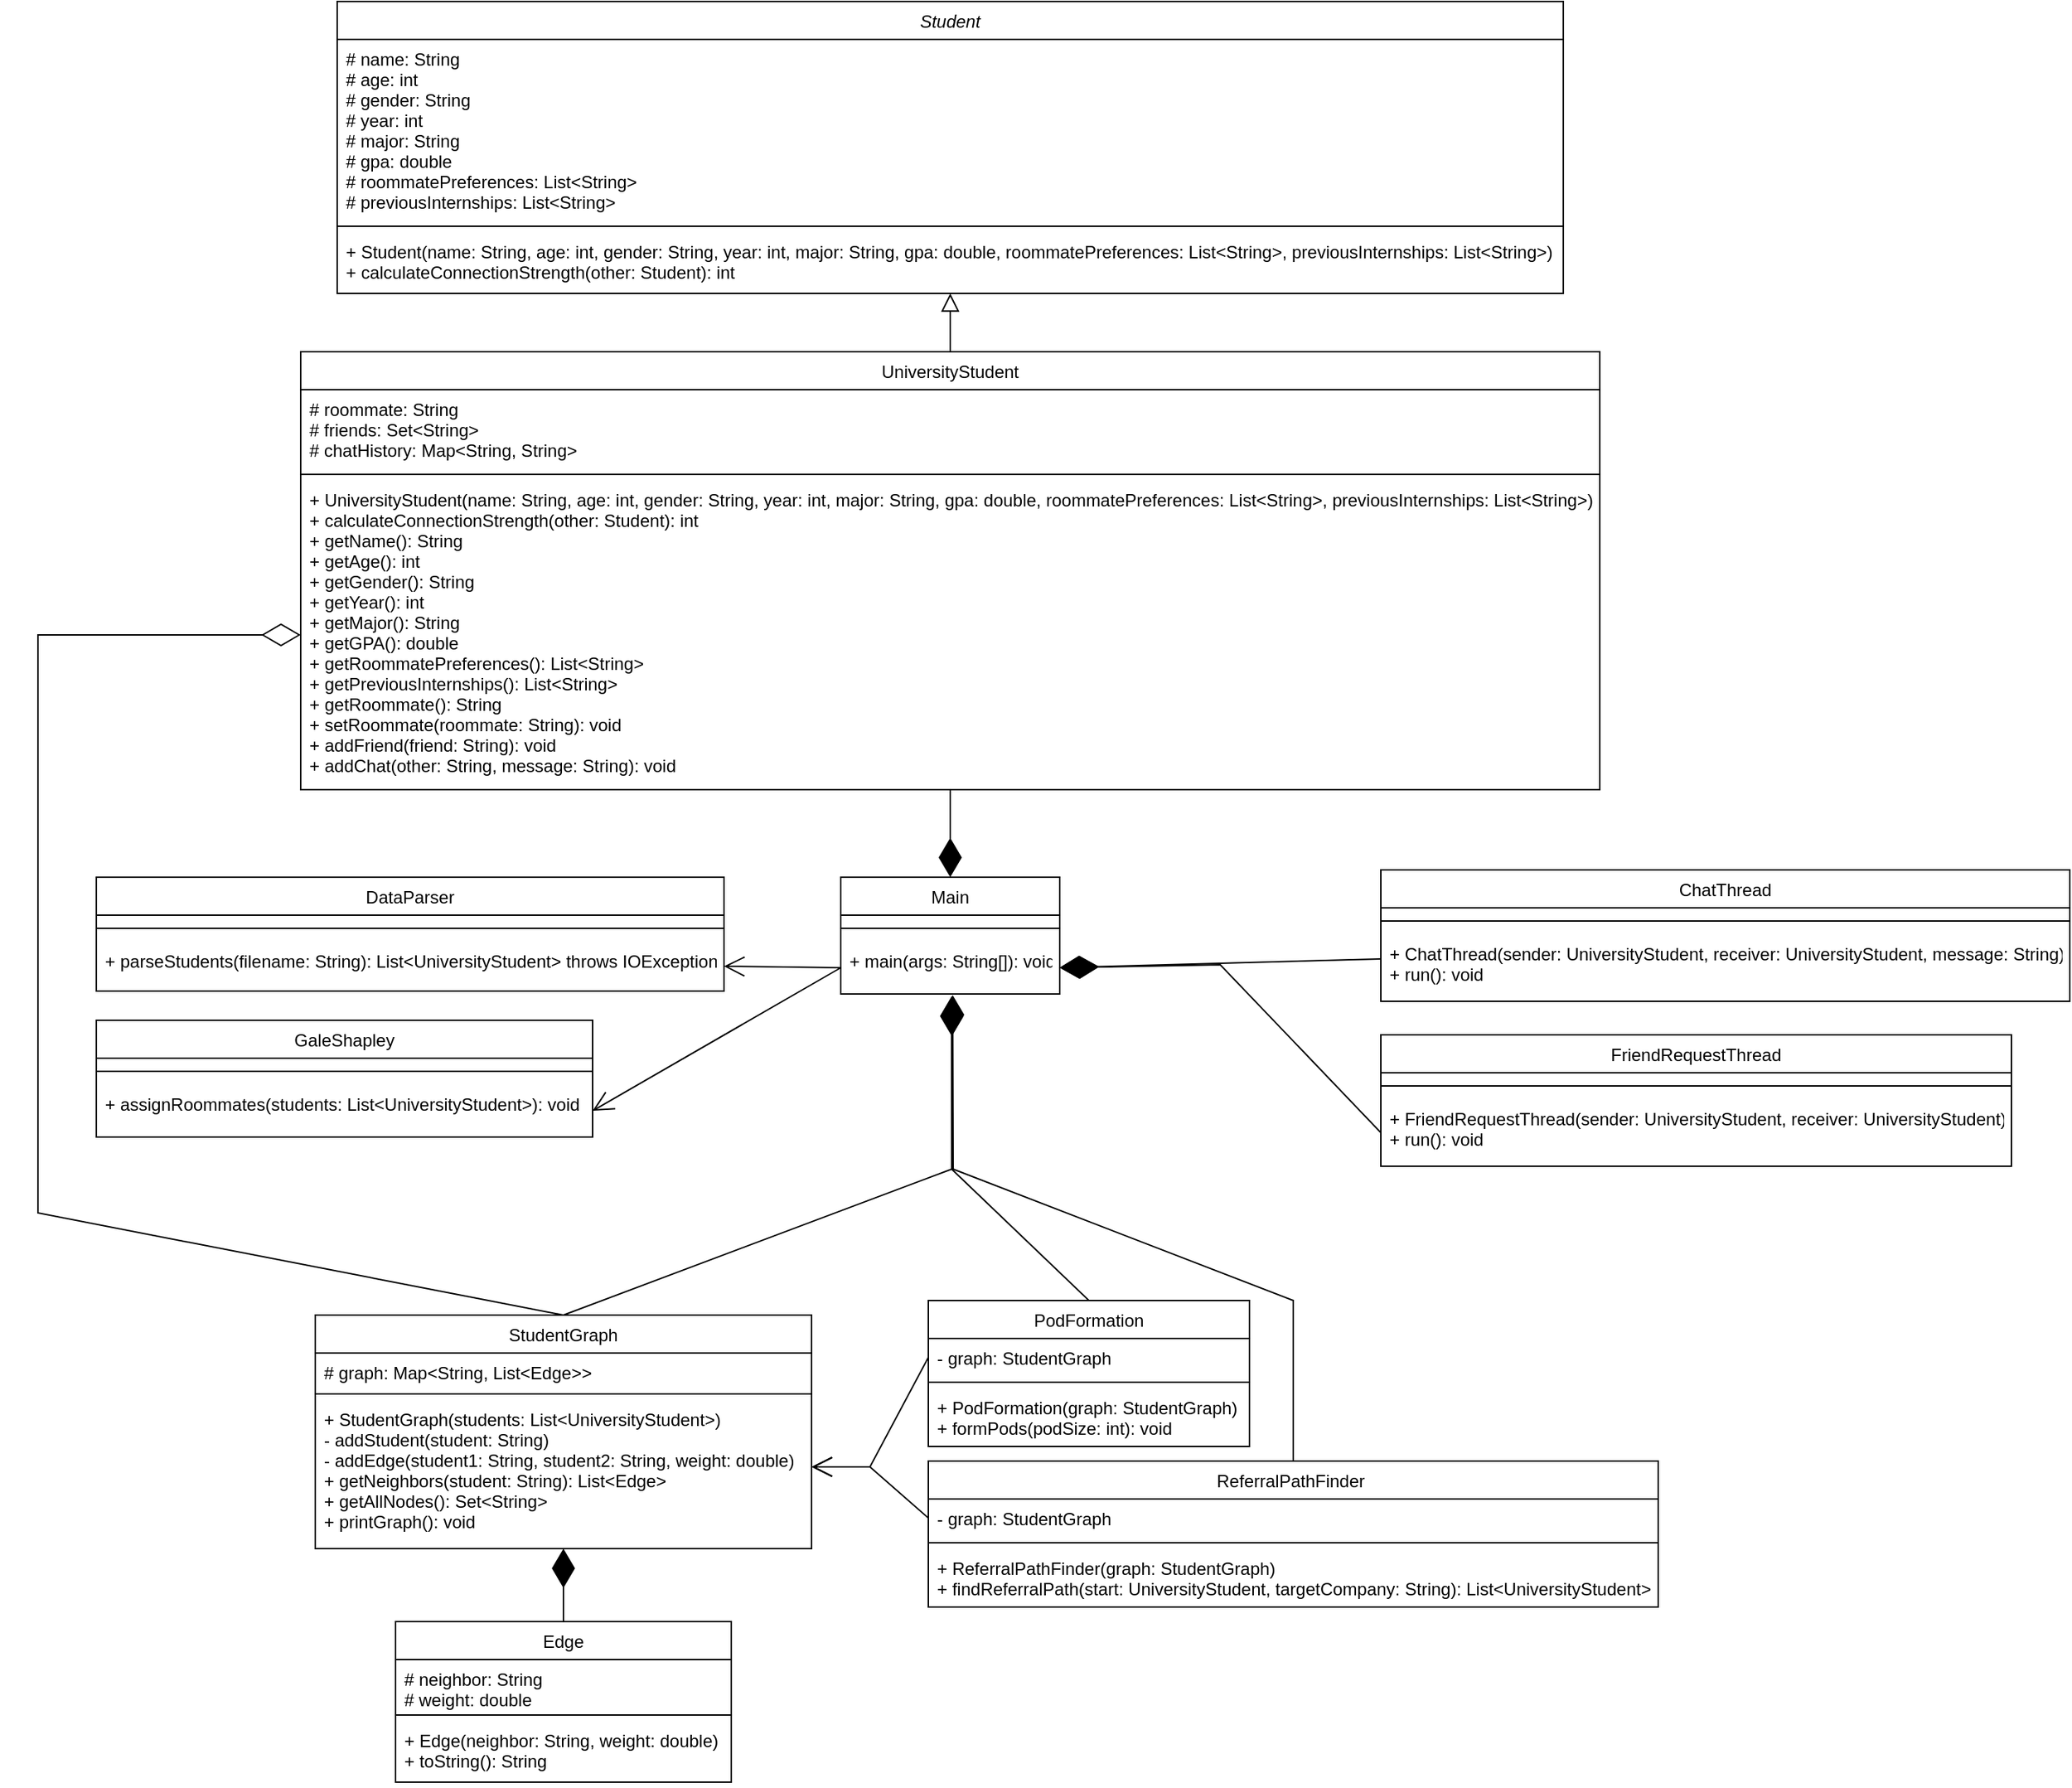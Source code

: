 <mxfile version="24.8.4">
  <diagram id="C5RBs43oDa-KdzZeNtuy" name="Page-1">
    <mxGraphModel dx="3497" dy="1783" grid="1" gridSize="10" guides="1" tooltips="1" connect="1" arrows="1" fold="1" page="1" pageScale="1" pageWidth="827" pageHeight="1169" math="0" shadow="0">
      <root>
        <mxCell id="WIyWlLk6GJQsqaUBKTNV-0" />
        <mxCell id="WIyWlLk6GJQsqaUBKTNV-1" parent="WIyWlLk6GJQsqaUBKTNV-0" />
        <mxCell id="zkfFHV4jXpPFQw0GAbJ--0" value="Student" style="swimlane;fontStyle=2;align=center;verticalAlign=top;childLayout=stackLayout;horizontal=1;startSize=26;horizontalStack=0;resizeParent=1;resizeLast=0;collapsible=1;marginBottom=0;rounded=0;shadow=0;strokeWidth=1;" parent="WIyWlLk6GJQsqaUBKTNV-1" vertex="1">
          <mxGeometry x="345" y="560" width="840" height="200" as="geometry">
            <mxRectangle x="230" y="140" width="160" height="26" as="alternateBounds" />
          </mxGeometry>
        </mxCell>
        <mxCell id="zkfFHV4jXpPFQw0GAbJ--1" value="# name: String&#xa;# age: int&#xa;# gender: String&#xa;# year: int&#xa;# major: String&#xa;# gpa: double&#xa;# roommatePreferences: List&lt;String&gt;&#xa;# previousInternships: List&lt;String&gt;" style="text;align=left;verticalAlign=top;spacingLeft=4;spacingRight=4;overflow=hidden;rotatable=0;points=[[0,0.5],[1,0.5]];portConstraint=eastwest;" parent="zkfFHV4jXpPFQw0GAbJ--0" vertex="1">
          <mxGeometry y="26" width="840" height="124" as="geometry" />
        </mxCell>
        <mxCell id="zkfFHV4jXpPFQw0GAbJ--4" value="" style="line;html=1;strokeWidth=1;align=left;verticalAlign=middle;spacingTop=-1;spacingLeft=3;spacingRight=3;rotatable=0;labelPosition=right;points=[];portConstraint=eastwest;" parent="zkfFHV4jXpPFQw0GAbJ--0" vertex="1">
          <mxGeometry y="150" width="840" height="8" as="geometry" />
        </mxCell>
        <mxCell id="zkfFHV4jXpPFQw0GAbJ--5" value="+ Student(name: String, age: int, gender: String, year: int, major: String, gpa: double, roommatePreferences: List&lt;String&gt;, previousInternships: List&lt;String&gt;)&#xa;+ calculateConnectionStrength(other: Student): int" style="text;align=left;verticalAlign=top;spacingLeft=4;spacingRight=4;overflow=hidden;rotatable=0;points=[[0,0.5],[1,0.5]];portConstraint=eastwest;" parent="zkfFHV4jXpPFQw0GAbJ--0" vertex="1">
          <mxGeometry y="158" width="840" height="42" as="geometry" />
        </mxCell>
        <mxCell id="zkfFHV4jXpPFQw0GAbJ--6" value="UniversityStudent" style="swimlane;fontStyle=0;align=center;verticalAlign=top;childLayout=stackLayout;horizontal=1;startSize=26;horizontalStack=0;resizeParent=1;resizeLast=0;collapsible=1;marginBottom=0;rounded=0;shadow=0;strokeWidth=1;" parent="WIyWlLk6GJQsqaUBKTNV-1" vertex="1">
          <mxGeometry x="320" y="800" width="890" height="300" as="geometry">
            <mxRectangle x="130" y="380" width="160" height="26" as="alternateBounds" />
          </mxGeometry>
        </mxCell>
        <mxCell id="zkfFHV4jXpPFQw0GAbJ--7" value="# roommate: String&#xa;# friends: Set&lt;String&gt;&#xa;# chatHistory: Map&lt;String, String&gt;" style="text;align=left;verticalAlign=top;spacingLeft=4;spacingRight=4;overflow=hidden;rotatable=0;points=[[0,0.5],[1,0.5]];portConstraint=eastwest;" parent="zkfFHV4jXpPFQw0GAbJ--6" vertex="1">
          <mxGeometry y="26" width="890" height="54" as="geometry" />
        </mxCell>
        <mxCell id="zkfFHV4jXpPFQw0GAbJ--9" value="" style="line;html=1;strokeWidth=1;align=left;verticalAlign=middle;spacingTop=-1;spacingLeft=3;spacingRight=3;rotatable=0;labelPosition=right;points=[];portConstraint=eastwest;" parent="zkfFHV4jXpPFQw0GAbJ--6" vertex="1">
          <mxGeometry y="80" width="890" height="8" as="geometry" />
        </mxCell>
        <mxCell id="zkfFHV4jXpPFQw0GAbJ--11" value="+ UniversityStudent(name: String, age: int, gender: String, year: int, major: String, gpa: double, roommatePreferences: List&lt;String&gt;, previousInternships: List&lt;String&gt;)&#xa;+ calculateConnectionStrength(other: Student): int&#xa;+ getName(): String&#xa;+ getAge(): int&#xa;+ getGender(): String&#xa;+ getYear(): int&#xa;+ getMajor(): String&#xa;+ getGPA(): double&#xa;+ getRoommatePreferences(): List&lt;String&gt;&#xa;+ getPreviousInternships(): List&lt;String&gt;&#xa;+ getRoommate(): String&#xa;+ setRoommate(roommate: String): void&#xa;+ addFriend(friend: String): void&#xa;+ addChat(other: String, message: String): void" style="text;align=left;verticalAlign=top;spacingLeft=4;spacingRight=4;overflow=hidden;rotatable=0;points=[[0,0.5],[1,0.5]];portConstraint=eastwest;" parent="zkfFHV4jXpPFQw0GAbJ--6" vertex="1">
          <mxGeometry y="88" width="890" height="212" as="geometry" />
        </mxCell>
        <mxCell id="zkfFHV4jXpPFQw0GAbJ--12" value="" style="endArrow=block;endSize=10;endFill=0;shadow=0;strokeWidth=1;rounded=0;curved=0;edgeStyle=elbowEdgeStyle;elbow=vertical;" parent="WIyWlLk6GJQsqaUBKTNV-1" source="zkfFHV4jXpPFQw0GAbJ--6" target="zkfFHV4jXpPFQw0GAbJ--0" edge="1">
          <mxGeometry width="160" relative="1" as="geometry">
            <mxPoint x="300" y="593" as="sourcePoint" />
            <mxPoint x="300" y="593" as="targetPoint" />
          </mxGeometry>
        </mxCell>
        <mxCell id="zkfFHV4jXpPFQw0GAbJ--17" value="ChatThread" style="swimlane;fontStyle=0;align=center;verticalAlign=top;childLayout=stackLayout;horizontal=1;startSize=26;horizontalStack=0;resizeParent=1;resizeLast=0;collapsible=1;marginBottom=0;rounded=0;shadow=0;strokeWidth=1;" parent="WIyWlLk6GJQsqaUBKTNV-1" vertex="1">
          <mxGeometry x="1060" y="1155" width="472" height="90" as="geometry">
            <mxRectangle x="550" y="140" width="160" height="26" as="alternateBounds" />
          </mxGeometry>
        </mxCell>
        <mxCell id="zkfFHV4jXpPFQw0GAbJ--23" value="" style="line;html=1;strokeWidth=1;align=left;verticalAlign=middle;spacingTop=-1;spacingLeft=3;spacingRight=3;rotatable=0;labelPosition=right;points=[];portConstraint=eastwest;" parent="zkfFHV4jXpPFQw0GAbJ--17" vertex="1">
          <mxGeometry y="26" width="472" height="18" as="geometry" />
        </mxCell>
        <mxCell id="zkfFHV4jXpPFQw0GAbJ--25" value="+ ChatThread(sender: UniversityStudent, receiver: UniversityStudent, message: String)&#xa;+ run(): void" style="text;align=left;verticalAlign=top;spacingLeft=4;spacingRight=4;overflow=hidden;rotatable=0;points=[[0,0.5],[1,0.5]];portConstraint=eastwest;" parent="zkfFHV4jXpPFQw0GAbJ--17" vertex="1">
          <mxGeometry y="44" width="472" height="34" as="geometry" />
        </mxCell>
        <mxCell id="qJg5VjKh5MTWd_4G4r-O-0" value="DataParser" style="swimlane;fontStyle=0;align=center;verticalAlign=top;childLayout=stackLayout;horizontal=1;startSize=26;horizontalStack=0;resizeParent=1;resizeLast=0;collapsible=1;marginBottom=0;rounded=0;shadow=0;strokeWidth=1;" vertex="1" parent="WIyWlLk6GJQsqaUBKTNV-1">
          <mxGeometry x="180" y="1160" width="430" height="78" as="geometry">
            <mxRectangle x="550" y="140" width="160" height="26" as="alternateBounds" />
          </mxGeometry>
        </mxCell>
        <mxCell id="qJg5VjKh5MTWd_4G4r-O-2" value="" style="line;html=1;strokeWidth=1;align=left;verticalAlign=middle;spacingTop=-1;spacingLeft=3;spacingRight=3;rotatable=0;labelPosition=right;points=[];portConstraint=eastwest;" vertex="1" parent="qJg5VjKh5MTWd_4G4r-O-0">
          <mxGeometry y="26" width="430" height="18" as="geometry" />
        </mxCell>
        <mxCell id="qJg5VjKh5MTWd_4G4r-O-3" value="+ parseStudents(filename: String): List&lt;UniversityStudent&gt; throws IOException&#xa;&#xa;" style="text;align=left;verticalAlign=top;spacingLeft=4;spacingRight=4;overflow=hidden;rotatable=0;points=[[0,0.5],[1,0.5]];portConstraint=eastwest;" vertex="1" parent="qJg5VjKh5MTWd_4G4r-O-0">
          <mxGeometry y="44" width="430" height="34" as="geometry" />
        </mxCell>
        <mxCell id="qJg5VjKh5MTWd_4G4r-O-4" value="FriendRequestThread" style="swimlane;fontStyle=0;align=center;verticalAlign=top;childLayout=stackLayout;horizontal=1;startSize=26;horizontalStack=0;resizeParent=1;resizeLast=0;collapsible=1;marginBottom=0;rounded=0;shadow=0;strokeWidth=1;" vertex="1" parent="WIyWlLk6GJQsqaUBKTNV-1">
          <mxGeometry x="1060" y="1268" width="432" height="90" as="geometry">
            <mxRectangle x="550" y="140" width="160" height="26" as="alternateBounds" />
          </mxGeometry>
        </mxCell>
        <mxCell id="qJg5VjKh5MTWd_4G4r-O-6" value="" style="line;html=1;strokeWidth=1;align=left;verticalAlign=middle;spacingTop=-1;spacingLeft=3;spacingRight=3;rotatable=0;labelPosition=right;points=[];portConstraint=eastwest;" vertex="1" parent="qJg5VjKh5MTWd_4G4r-O-4">
          <mxGeometry y="26" width="432" height="18" as="geometry" />
        </mxCell>
        <mxCell id="qJg5VjKh5MTWd_4G4r-O-7" value="+ FriendRequestThread(sender: UniversityStudent, receiver: UniversityStudent)&#xa;+ run(): void&#xa;&#xa;&#xa;" style="text;align=left;verticalAlign=top;spacingLeft=4;spacingRight=4;overflow=hidden;rotatable=0;points=[[0,0.5],[1,0.5]];portConstraint=eastwest;" vertex="1" parent="qJg5VjKh5MTWd_4G4r-O-4">
          <mxGeometry y="44" width="432" height="46" as="geometry" />
        </mxCell>
        <mxCell id="qJg5VjKh5MTWd_4G4r-O-11" value="GaleShapley" style="swimlane;fontStyle=0;align=center;verticalAlign=top;childLayout=stackLayout;horizontal=1;startSize=26;horizontalStack=0;resizeParent=1;resizeLast=0;collapsible=1;marginBottom=0;rounded=0;shadow=0;strokeWidth=1;" vertex="1" parent="WIyWlLk6GJQsqaUBKTNV-1">
          <mxGeometry x="180" y="1258" width="340" height="80" as="geometry">
            <mxRectangle x="550" y="140" width="160" height="26" as="alternateBounds" />
          </mxGeometry>
        </mxCell>
        <mxCell id="qJg5VjKh5MTWd_4G4r-O-12" value="" style="line;html=1;strokeWidth=1;align=left;verticalAlign=middle;spacingTop=-1;spacingLeft=3;spacingRight=3;rotatable=0;labelPosition=right;points=[];portConstraint=eastwest;" vertex="1" parent="qJg5VjKh5MTWd_4G4r-O-11">
          <mxGeometry y="26" width="340" height="18" as="geometry" />
        </mxCell>
        <mxCell id="qJg5VjKh5MTWd_4G4r-O-13" value="+ assignRoommates(students: List&lt;UniversityStudent&gt;): void&#xa;&#xa;&#xa;" style="text;align=left;verticalAlign=top;spacingLeft=4;spacingRight=4;overflow=hidden;rotatable=0;points=[[0,0.5],[1,0.5]];portConstraint=eastwest;" vertex="1" parent="qJg5VjKh5MTWd_4G4r-O-11">
          <mxGeometry y="44" width="340" height="36" as="geometry" />
        </mxCell>
        <mxCell id="qJg5VjKh5MTWd_4G4r-O-14" value="Main" style="swimlane;fontStyle=0;align=center;verticalAlign=top;childLayout=stackLayout;horizontal=1;startSize=26;horizontalStack=0;resizeParent=1;resizeLast=0;collapsible=1;marginBottom=0;rounded=0;shadow=0;strokeWidth=1;" vertex="1" parent="WIyWlLk6GJQsqaUBKTNV-1">
          <mxGeometry x="690" y="1160" width="150" height="80" as="geometry">
            <mxRectangle x="550" y="140" width="160" height="26" as="alternateBounds" />
          </mxGeometry>
        </mxCell>
        <mxCell id="qJg5VjKh5MTWd_4G4r-O-15" value="" style="line;html=1;strokeWidth=1;align=left;verticalAlign=middle;spacingTop=-1;spacingLeft=3;spacingRight=3;rotatable=0;labelPosition=right;points=[];portConstraint=eastwest;" vertex="1" parent="qJg5VjKh5MTWd_4G4r-O-14">
          <mxGeometry y="26" width="150" height="18" as="geometry" />
        </mxCell>
        <mxCell id="qJg5VjKh5MTWd_4G4r-O-16" value="+ main(args: String[]): void&#xa;&#xa;" style="text;align=left;verticalAlign=top;spacingLeft=4;spacingRight=4;overflow=hidden;rotatable=0;points=[[0,0.5],[1,0.5]];portConstraint=eastwest;" vertex="1" parent="qJg5VjKh5MTWd_4G4r-O-14">
          <mxGeometry y="44" width="150" height="36" as="geometry" />
        </mxCell>
        <mxCell id="qJg5VjKh5MTWd_4G4r-O-17" value="PodFormation" style="swimlane;fontStyle=0;align=center;verticalAlign=top;childLayout=stackLayout;horizontal=1;startSize=26;horizontalStack=0;resizeParent=1;resizeLast=0;collapsible=1;marginBottom=0;rounded=0;shadow=0;strokeWidth=1;" vertex="1" parent="WIyWlLk6GJQsqaUBKTNV-1">
          <mxGeometry x="750" y="1450" width="220" height="100" as="geometry">
            <mxRectangle x="130" y="380" width="160" height="26" as="alternateBounds" />
          </mxGeometry>
        </mxCell>
        <mxCell id="qJg5VjKh5MTWd_4G4r-O-19" value="- graph: StudentGraph " style="text;align=left;verticalAlign=top;spacingLeft=4;spacingRight=4;overflow=hidden;rotatable=0;points=[[0,0.5],[1,0.5]];portConstraint=eastwest;rounded=0;shadow=0;html=0;" vertex="1" parent="qJg5VjKh5MTWd_4G4r-O-17">
          <mxGeometry y="26" width="220" height="26" as="geometry" />
        </mxCell>
        <mxCell id="qJg5VjKh5MTWd_4G4r-O-20" value="" style="line;html=1;strokeWidth=1;align=left;verticalAlign=middle;spacingTop=-1;spacingLeft=3;spacingRight=3;rotatable=0;labelPosition=right;points=[];portConstraint=eastwest;" vertex="1" parent="qJg5VjKh5MTWd_4G4r-O-17">
          <mxGeometry y="52" width="220" height="8" as="geometry" />
        </mxCell>
        <mxCell id="qJg5VjKh5MTWd_4G4r-O-21" value="+ PodFormation(graph: StudentGraph)&#xa;+ formPods(podSize: int): void" style="text;align=left;verticalAlign=top;spacingLeft=4;spacingRight=4;overflow=hidden;rotatable=0;points=[[0,0.5],[1,0.5]];portConstraint=eastwest;fontStyle=0" vertex="1" parent="qJg5VjKh5MTWd_4G4r-O-17">
          <mxGeometry y="60" width="220" height="40" as="geometry" />
        </mxCell>
        <mxCell id="qJg5VjKh5MTWd_4G4r-O-23" value="ReferralPathFinder " style="swimlane;fontStyle=0;align=center;verticalAlign=top;childLayout=stackLayout;horizontal=1;startSize=26;horizontalStack=0;resizeParent=1;resizeLast=0;collapsible=1;marginBottom=0;rounded=0;shadow=0;strokeWidth=1;" vertex="1" parent="WIyWlLk6GJQsqaUBKTNV-1">
          <mxGeometry x="750" y="1560" width="500" height="100" as="geometry">
            <mxRectangle x="130" y="380" width="160" height="26" as="alternateBounds" />
          </mxGeometry>
        </mxCell>
        <mxCell id="qJg5VjKh5MTWd_4G4r-O-24" value="- graph: StudentGraph " style="text;align=left;verticalAlign=top;spacingLeft=4;spacingRight=4;overflow=hidden;rotatable=0;points=[[0,0.5],[1,0.5]];portConstraint=eastwest;rounded=0;shadow=0;html=0;" vertex="1" parent="qJg5VjKh5MTWd_4G4r-O-23">
          <mxGeometry y="26" width="500" height="26" as="geometry" />
        </mxCell>
        <mxCell id="qJg5VjKh5MTWd_4G4r-O-25" value="" style="line;html=1;strokeWidth=1;align=left;verticalAlign=middle;spacingTop=-1;spacingLeft=3;spacingRight=3;rotatable=0;labelPosition=right;points=[];portConstraint=eastwest;" vertex="1" parent="qJg5VjKh5MTWd_4G4r-O-23">
          <mxGeometry y="52" width="500" height="8" as="geometry" />
        </mxCell>
        <mxCell id="qJg5VjKh5MTWd_4G4r-O-26" value="+ ReferralPathFinder(graph: StudentGraph)&#xa;+ findReferralPath(start: UniversityStudent, targetCompany: String): List&lt;UniversityStudent&gt;" style="text;align=left;verticalAlign=top;spacingLeft=4;spacingRight=4;overflow=hidden;rotatable=0;points=[[0,0.5],[1,0.5]];portConstraint=eastwest;fontStyle=0" vertex="1" parent="qJg5VjKh5MTWd_4G4r-O-23">
          <mxGeometry y="60" width="500" height="40" as="geometry" />
        </mxCell>
        <mxCell id="qJg5VjKh5MTWd_4G4r-O-27" value="StudentGraph" style="swimlane;fontStyle=0;align=center;verticalAlign=top;childLayout=stackLayout;horizontal=1;startSize=26;horizontalStack=0;resizeParent=1;resizeLast=0;collapsible=1;marginBottom=0;rounded=0;shadow=0;strokeWidth=1;" vertex="1" parent="WIyWlLk6GJQsqaUBKTNV-1">
          <mxGeometry x="330" y="1460" width="340" height="160" as="geometry">
            <mxRectangle x="230" y="140" width="160" height="26" as="alternateBounds" />
          </mxGeometry>
        </mxCell>
        <mxCell id="qJg5VjKh5MTWd_4G4r-O-28" value="# graph: Map&lt;String, List&lt;Edge&gt;&gt;" style="text;align=left;verticalAlign=top;spacingLeft=4;spacingRight=4;overflow=hidden;rotatable=0;points=[[0,0.5],[1,0.5]];portConstraint=eastwest;" vertex="1" parent="qJg5VjKh5MTWd_4G4r-O-27">
          <mxGeometry y="26" width="340" height="24" as="geometry" />
        </mxCell>
        <mxCell id="qJg5VjKh5MTWd_4G4r-O-29" value="" style="line;html=1;strokeWidth=1;align=left;verticalAlign=middle;spacingTop=-1;spacingLeft=3;spacingRight=3;rotatable=0;labelPosition=right;points=[];portConstraint=eastwest;" vertex="1" parent="qJg5VjKh5MTWd_4G4r-O-27">
          <mxGeometry y="50" width="340" height="8" as="geometry" />
        </mxCell>
        <mxCell id="qJg5VjKh5MTWd_4G4r-O-30" value="+ StudentGraph(students: List&lt;UniversityStudent&gt;)&#xa;- addStudent(student: String)&#xa;- addEdge(student1: String, student2: String, weight: double)&#xa;+ getNeighbors(student: String): List&lt;Edge&gt;&#xa;+ getAllNodes(): Set&lt;String&gt;&#xa;+ printGraph(): void" style="text;align=left;verticalAlign=top;spacingLeft=4;spacingRight=4;overflow=hidden;rotatable=0;points=[[0,0.5],[1,0.5]];portConstraint=eastwest;" vertex="1" parent="qJg5VjKh5MTWd_4G4r-O-27">
          <mxGeometry y="58" width="340" height="92" as="geometry" />
        </mxCell>
        <mxCell id="qJg5VjKh5MTWd_4G4r-O-31" value="Edge" style="swimlane;fontStyle=0;align=center;verticalAlign=top;childLayout=stackLayout;horizontal=1;startSize=26;horizontalStack=0;resizeParent=1;resizeLast=0;collapsible=1;marginBottom=0;rounded=0;shadow=0;strokeWidth=1;" vertex="1" parent="WIyWlLk6GJQsqaUBKTNV-1">
          <mxGeometry x="385" y="1670" width="230" height="110" as="geometry">
            <mxRectangle x="130" y="380" width="160" height="26" as="alternateBounds" />
          </mxGeometry>
        </mxCell>
        <mxCell id="qJg5VjKh5MTWd_4G4r-O-32" value="# neighbor: String&#xa;# weight: double" style="text;align=left;verticalAlign=top;spacingLeft=4;spacingRight=4;overflow=hidden;rotatable=0;points=[[0,0.5],[1,0.5]];portConstraint=eastwest;" vertex="1" parent="qJg5VjKh5MTWd_4G4r-O-31">
          <mxGeometry y="26" width="230" height="34" as="geometry" />
        </mxCell>
        <mxCell id="qJg5VjKh5MTWd_4G4r-O-34" value="" style="line;html=1;strokeWidth=1;align=left;verticalAlign=middle;spacingTop=-1;spacingLeft=3;spacingRight=3;rotatable=0;labelPosition=right;points=[];portConstraint=eastwest;" vertex="1" parent="qJg5VjKh5MTWd_4G4r-O-31">
          <mxGeometry y="60" width="230" height="8" as="geometry" />
        </mxCell>
        <mxCell id="qJg5VjKh5MTWd_4G4r-O-36" value="+ Edge(neighbor: String, weight: double)&#xa;+ toString(): String" style="text;align=left;verticalAlign=top;spacingLeft=4;spacingRight=4;overflow=hidden;rotatable=0;points=[[0,0.5],[1,0.5]];portConstraint=eastwest;" vertex="1" parent="qJg5VjKh5MTWd_4G4r-O-31">
          <mxGeometry y="68" width="230" height="42" as="geometry" />
        </mxCell>
        <mxCell id="qJg5VjKh5MTWd_4G4r-O-38" value="" style="endArrow=diamondThin;endFill=1;endSize=24;html=1;rounded=0;exitX=0.5;exitY=0;exitDx=0;exitDy=0;entryX=0.5;entryY=1;entryDx=0;entryDy=0;" edge="1" parent="WIyWlLk6GJQsqaUBKTNV-1" source="qJg5VjKh5MTWd_4G4r-O-31" target="qJg5VjKh5MTWd_4G4r-O-27">
          <mxGeometry width="160" relative="1" as="geometry">
            <mxPoint x="496" y="1590" as="sourcePoint" />
            <mxPoint x="656" y="1590" as="targetPoint" />
          </mxGeometry>
        </mxCell>
        <mxCell id="qJg5VjKh5MTWd_4G4r-O-39" value="" style="endArrow=open;endFill=1;endSize=12;html=1;rounded=0;exitX=0;exitY=0.5;exitDx=0;exitDy=0;entryX=1;entryY=0.5;entryDx=0;entryDy=0;" edge="1" parent="WIyWlLk6GJQsqaUBKTNV-1" source="qJg5VjKh5MTWd_4G4r-O-19" target="qJg5VjKh5MTWd_4G4r-O-30">
          <mxGeometry width="160" relative="1" as="geometry">
            <mxPoint x="680" y="1550" as="sourcePoint" />
            <mxPoint x="680" y="1470" as="targetPoint" />
            <Array as="points">
              <mxPoint x="710" y="1564" />
            </Array>
          </mxGeometry>
        </mxCell>
        <mxCell id="qJg5VjKh5MTWd_4G4r-O-40" value="" style="endArrow=open;endFill=1;endSize=12;html=1;rounded=0;exitX=0;exitY=0.5;exitDx=0;exitDy=0;entryX=1;entryY=0.5;entryDx=0;entryDy=0;" edge="1" parent="WIyWlLk6GJQsqaUBKTNV-1" source="qJg5VjKh5MTWd_4G4r-O-24" target="qJg5VjKh5MTWd_4G4r-O-30">
          <mxGeometry width="160" relative="1" as="geometry">
            <mxPoint x="680" y="1600" as="sourcePoint" />
            <mxPoint x="730" y="1650" as="targetPoint" />
            <Array as="points">
              <mxPoint x="710" y="1564" />
            </Array>
          </mxGeometry>
        </mxCell>
        <mxCell id="qJg5VjKh5MTWd_4G4r-O-41" value="" style="endArrow=diamondThin;endFill=1;endSize=24;html=1;rounded=0;exitX=0.5;exitY=0.999;exitDx=0;exitDy=0;exitPerimeter=0;entryX=0.5;entryY=0;entryDx=0;entryDy=0;" edge="1" parent="WIyWlLk6GJQsqaUBKTNV-1" source="zkfFHV4jXpPFQw0GAbJ--11" target="qJg5VjKh5MTWd_4G4r-O-14">
          <mxGeometry width="160" relative="1" as="geometry">
            <mxPoint x="740" y="1350" as="sourcePoint" />
            <mxPoint x="900" y="1350" as="targetPoint" />
          </mxGeometry>
        </mxCell>
        <mxCell id="qJg5VjKh5MTWd_4G4r-O-42" value="" style="endArrow=open;endFill=1;endSize=12;html=1;rounded=0;entryX=1;entryY=0.5;entryDx=0;entryDy=0;exitX=0;exitY=0.5;exitDx=0;exitDy=0;" edge="1" parent="WIyWlLk6GJQsqaUBKTNV-1" source="qJg5VjKh5MTWd_4G4r-O-16" target="qJg5VjKh5MTWd_4G4r-O-3">
          <mxGeometry width="160" relative="1" as="geometry">
            <mxPoint x="770" y="1240" as="sourcePoint" />
            <mxPoint x="900" y="1410" as="targetPoint" />
          </mxGeometry>
        </mxCell>
        <mxCell id="qJg5VjKh5MTWd_4G4r-O-43" value="" style="endArrow=open;endFill=1;endSize=12;html=1;rounded=0;entryX=1;entryY=0.5;entryDx=0;entryDy=0;exitX=0;exitY=0.5;exitDx=0;exitDy=0;" edge="1" parent="WIyWlLk6GJQsqaUBKTNV-1" source="qJg5VjKh5MTWd_4G4r-O-16" target="qJg5VjKh5MTWd_4G4r-O-13">
          <mxGeometry width="160" relative="1" as="geometry">
            <mxPoint x="696" y="1322" as="sourcePoint" />
            <mxPoint x="615" y="1320" as="targetPoint" />
          </mxGeometry>
        </mxCell>
        <mxCell id="qJg5VjKh5MTWd_4G4r-O-45" value="" style="endArrow=diamondThin;endFill=0;endSize=24;html=1;rounded=0;exitX=0.5;exitY=0;exitDx=0;exitDy=0;entryX=0;entryY=0.5;entryDx=0;entryDy=0;" edge="1" parent="WIyWlLk6GJQsqaUBKTNV-1" source="qJg5VjKh5MTWd_4G4r-O-27" target="zkfFHV4jXpPFQw0GAbJ--11">
          <mxGeometry width="160" relative="1" as="geometry">
            <mxPoint x="850" y="1400" as="sourcePoint" />
            <mxPoint x="90" y="1350" as="targetPoint" />
            <Array as="points">
              <mxPoint x="140" y="1390" />
              <mxPoint x="140" y="994" />
            </Array>
          </mxGeometry>
        </mxCell>
        <mxCell id="qJg5VjKh5MTWd_4G4r-O-48" value="" style="endArrow=diamondThin;endFill=1;endSize=24;html=1;rounded=0;entryX=1;entryY=0.5;entryDx=0;entryDy=0;exitX=0;exitY=0.5;exitDx=0;exitDy=0;" edge="1" parent="WIyWlLk6GJQsqaUBKTNV-1" source="zkfFHV4jXpPFQw0GAbJ--25" target="qJg5VjKh5MTWd_4G4r-O-16">
          <mxGeometry width="160" relative="1" as="geometry">
            <mxPoint x="880" y="1360" as="sourcePoint" />
            <mxPoint x="1040" y="1360" as="targetPoint" />
          </mxGeometry>
        </mxCell>
        <mxCell id="qJg5VjKh5MTWd_4G4r-O-49" value="" style="endArrow=diamondThin;endFill=1;endSize=24;html=1;rounded=0;entryX=1;entryY=0.5;entryDx=0;entryDy=0;exitX=0;exitY=0.5;exitDx=0;exitDy=0;" edge="1" parent="WIyWlLk6GJQsqaUBKTNV-1" source="qJg5VjKh5MTWd_4G4r-O-7" target="qJg5VjKh5MTWd_4G4r-O-16">
          <mxGeometry width="160" relative="1" as="geometry">
            <mxPoint x="1070" y="1226" as="sourcePoint" />
            <mxPoint x="850" y="1232" as="targetPoint" />
            <Array as="points">
              <mxPoint x="950" y="1220" />
            </Array>
          </mxGeometry>
        </mxCell>
        <mxCell id="qJg5VjKh5MTWd_4G4r-O-50" value="" style="endArrow=diamondThin;endFill=1;endSize=24;html=1;rounded=0;entryX=0.508;entryY=1.048;entryDx=0;entryDy=0;entryPerimeter=0;exitX=0.5;exitY=0;exitDx=0;exitDy=0;" edge="1" parent="WIyWlLk6GJQsqaUBKTNV-1" source="qJg5VjKh5MTWd_4G4r-O-27" target="qJg5VjKh5MTWd_4G4r-O-16">
          <mxGeometry width="160" relative="1" as="geometry">
            <mxPoint x="880" y="1410" as="sourcePoint" />
            <mxPoint x="760" y="1270" as="targetPoint" />
            <Array as="points">
              <mxPoint x="766" y="1360" />
            </Array>
          </mxGeometry>
        </mxCell>
        <mxCell id="qJg5VjKh5MTWd_4G4r-O-51" value="" style="endArrow=diamondThin;endFill=1;endSize=24;html=1;rounded=0;entryX=0.506;entryY=1.046;entryDx=0;entryDy=0;entryPerimeter=0;exitX=0.5;exitY=0;exitDx=0;exitDy=0;" edge="1" parent="WIyWlLk6GJQsqaUBKTNV-1" source="qJg5VjKh5MTWd_4G4r-O-17" target="qJg5VjKh5MTWd_4G4r-O-16">
          <mxGeometry width="160" relative="1" as="geometry">
            <mxPoint x="510" y="1470" as="sourcePoint" />
            <mxPoint x="776" y="1252" as="targetPoint" />
            <Array as="points">
              <mxPoint x="766" y="1360" />
            </Array>
          </mxGeometry>
        </mxCell>
        <mxCell id="qJg5VjKh5MTWd_4G4r-O-52" value="" style="endArrow=diamondThin;endFill=1;endSize=24;html=1;rounded=0;entryX=0.511;entryY=1.023;entryDx=0;entryDy=0;entryPerimeter=0;exitX=0.5;exitY=0;exitDx=0;exitDy=0;" edge="1" parent="WIyWlLk6GJQsqaUBKTNV-1" source="qJg5VjKh5MTWd_4G4r-O-23" target="qJg5VjKh5MTWd_4G4r-O-16">
          <mxGeometry width="160" relative="1" as="geometry">
            <mxPoint x="870" y="1460" as="sourcePoint" />
            <mxPoint x="776" y="1252" as="targetPoint" />
            <Array as="points">
              <mxPoint x="1000" y="1450" />
              <mxPoint x="767" y="1360" />
            </Array>
          </mxGeometry>
        </mxCell>
      </root>
    </mxGraphModel>
  </diagram>
</mxfile>
